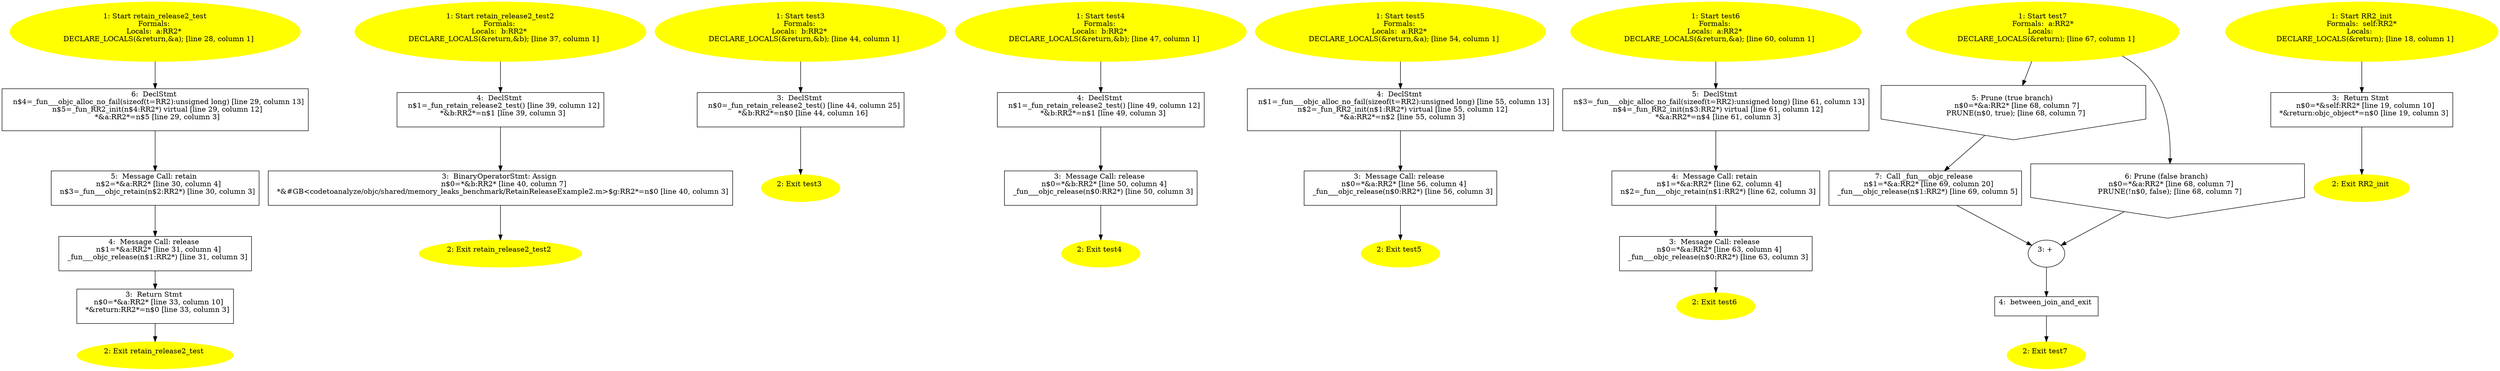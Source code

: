 /* @generated */
digraph iCFG {
"retain_release2_test.7ec6637f213ea568e9cee49c4a91f673_1" [label="1: Start retain_release2_test\nFormals: \nLocals:  a:RR2* \n   DECLARE_LOCALS(&return,&a); [line 28, column 1]\n " color=yellow style=filled]
	

	 "retain_release2_test.7ec6637f213ea568e9cee49c4a91f673_1" -> "retain_release2_test.7ec6637f213ea568e9cee49c4a91f673_6" ;
"retain_release2_test.7ec6637f213ea568e9cee49c4a91f673_2" [label="2: Exit retain_release2_test \n  " color=yellow style=filled]
	

"retain_release2_test.7ec6637f213ea568e9cee49c4a91f673_3" [label="3:  Return Stmt \n   n$0=*&a:RR2* [line 33, column 10]\n  *&return:RR2*=n$0 [line 33, column 3]\n " shape="box"]
	

	 "retain_release2_test.7ec6637f213ea568e9cee49c4a91f673_3" -> "retain_release2_test.7ec6637f213ea568e9cee49c4a91f673_2" ;
"retain_release2_test.7ec6637f213ea568e9cee49c4a91f673_4" [label="4:  Message Call: release \n   n$1=*&a:RR2* [line 31, column 4]\n  _fun___objc_release(n$1:RR2*) [line 31, column 3]\n " shape="box"]
	

	 "retain_release2_test.7ec6637f213ea568e9cee49c4a91f673_4" -> "retain_release2_test.7ec6637f213ea568e9cee49c4a91f673_3" ;
"retain_release2_test.7ec6637f213ea568e9cee49c4a91f673_5" [label="5:  Message Call: retain \n   n$2=*&a:RR2* [line 30, column 4]\n  n$3=_fun___objc_retain(n$2:RR2*) [line 30, column 3]\n " shape="box"]
	

	 "retain_release2_test.7ec6637f213ea568e9cee49c4a91f673_5" -> "retain_release2_test.7ec6637f213ea568e9cee49c4a91f673_4" ;
"retain_release2_test.7ec6637f213ea568e9cee49c4a91f673_6" [label="6:  DeclStmt \n   n$4=_fun___objc_alloc_no_fail(sizeof(t=RR2):unsigned long) [line 29, column 13]\n  n$5=_fun_RR2_init(n$4:RR2*) virtual [line 29, column 12]\n  *&a:RR2*=n$5 [line 29, column 3]\n " shape="box"]
	

	 "retain_release2_test.7ec6637f213ea568e9cee49c4a91f673_6" -> "retain_release2_test.7ec6637f213ea568e9cee49c4a91f673_5" ;
"retain_release2_test2.d890a0d9955e2ed8f58dd806f8d8d78c_1" [label="1: Start retain_release2_test2\nFormals: \nLocals:  b:RR2* \n   DECLARE_LOCALS(&return,&b); [line 37, column 1]\n " color=yellow style=filled]
	

	 "retain_release2_test2.d890a0d9955e2ed8f58dd806f8d8d78c_1" -> "retain_release2_test2.d890a0d9955e2ed8f58dd806f8d8d78c_4" ;
"retain_release2_test2.d890a0d9955e2ed8f58dd806f8d8d78c_2" [label="2: Exit retain_release2_test2 \n  " color=yellow style=filled]
	

"retain_release2_test2.d890a0d9955e2ed8f58dd806f8d8d78c_3" [label="3:  BinaryOperatorStmt: Assign \n   n$0=*&b:RR2* [line 40, column 7]\n  *&#GB<codetoanalyze/objc/shared/memory_leaks_benchmark/RetainReleaseExample2.m>$g:RR2*=n$0 [line 40, column 3]\n " shape="box"]
	

	 "retain_release2_test2.d890a0d9955e2ed8f58dd806f8d8d78c_3" -> "retain_release2_test2.d890a0d9955e2ed8f58dd806f8d8d78c_2" ;
"retain_release2_test2.d890a0d9955e2ed8f58dd806f8d8d78c_4" [label="4:  DeclStmt \n   n$1=_fun_retain_release2_test() [line 39, column 12]\n  *&b:RR2*=n$1 [line 39, column 3]\n " shape="box"]
	

	 "retain_release2_test2.d890a0d9955e2ed8f58dd806f8d8d78c_4" -> "retain_release2_test2.d890a0d9955e2ed8f58dd806f8d8d78c_3" ;
"test3.8ad8757baa8564dc136c1e07507f4a98_1" [label="1: Start test3\nFormals: \nLocals:  b:RR2* \n   DECLARE_LOCALS(&return,&b); [line 44, column 1]\n " color=yellow style=filled]
	

	 "test3.8ad8757baa8564dc136c1e07507f4a98_1" -> "test3.8ad8757baa8564dc136c1e07507f4a98_3" ;
"test3.8ad8757baa8564dc136c1e07507f4a98_2" [label="2: Exit test3 \n  " color=yellow style=filled]
	

"test3.8ad8757baa8564dc136c1e07507f4a98_3" [label="3:  DeclStmt \n   n$0=_fun_retain_release2_test() [line 44, column 25]\n  *&b:RR2*=n$0 [line 44, column 16]\n " shape="box"]
	

	 "test3.8ad8757baa8564dc136c1e07507f4a98_3" -> "test3.8ad8757baa8564dc136c1e07507f4a98_2" ;
"test4.86985e105f79b95d6bc918fb45ec7727_1" [label="1: Start test4\nFormals: \nLocals:  b:RR2* \n   DECLARE_LOCALS(&return,&b); [line 47, column 1]\n " color=yellow style=filled]
	

	 "test4.86985e105f79b95d6bc918fb45ec7727_1" -> "test4.86985e105f79b95d6bc918fb45ec7727_4" ;
"test4.86985e105f79b95d6bc918fb45ec7727_2" [label="2: Exit test4 \n  " color=yellow style=filled]
	

"test4.86985e105f79b95d6bc918fb45ec7727_3" [label="3:  Message Call: release \n   n$0=*&b:RR2* [line 50, column 4]\n  _fun___objc_release(n$0:RR2*) [line 50, column 3]\n " shape="box"]
	

	 "test4.86985e105f79b95d6bc918fb45ec7727_3" -> "test4.86985e105f79b95d6bc918fb45ec7727_2" ;
"test4.86985e105f79b95d6bc918fb45ec7727_4" [label="4:  DeclStmt \n   n$1=_fun_retain_release2_test() [line 49, column 12]\n  *&b:RR2*=n$1 [line 49, column 3]\n " shape="box"]
	

	 "test4.86985e105f79b95d6bc918fb45ec7727_4" -> "test4.86985e105f79b95d6bc918fb45ec7727_3" ;
"test5.e3d704f3542b44a621ebed70dc0efe13_1" [label="1: Start test5\nFormals: \nLocals:  a:RR2* \n   DECLARE_LOCALS(&return,&a); [line 54, column 1]\n " color=yellow style=filled]
	

	 "test5.e3d704f3542b44a621ebed70dc0efe13_1" -> "test5.e3d704f3542b44a621ebed70dc0efe13_4" ;
"test5.e3d704f3542b44a621ebed70dc0efe13_2" [label="2: Exit test5 \n  " color=yellow style=filled]
	

"test5.e3d704f3542b44a621ebed70dc0efe13_3" [label="3:  Message Call: release \n   n$0=*&a:RR2* [line 56, column 4]\n  _fun___objc_release(n$0:RR2*) [line 56, column 3]\n " shape="box"]
	

	 "test5.e3d704f3542b44a621ebed70dc0efe13_3" -> "test5.e3d704f3542b44a621ebed70dc0efe13_2" ;
"test5.e3d704f3542b44a621ebed70dc0efe13_4" [label="4:  DeclStmt \n   n$1=_fun___objc_alloc_no_fail(sizeof(t=RR2):unsigned long) [line 55, column 13]\n  n$2=_fun_RR2_init(n$1:RR2*) virtual [line 55, column 12]\n  *&a:RR2*=n$2 [line 55, column 3]\n " shape="box"]
	

	 "test5.e3d704f3542b44a621ebed70dc0efe13_4" -> "test5.e3d704f3542b44a621ebed70dc0efe13_3" ;
"test6.4cfad7076129962ee70c36839a1e3e15_1" [label="1: Start test6\nFormals: \nLocals:  a:RR2* \n   DECLARE_LOCALS(&return,&a); [line 60, column 1]\n " color=yellow style=filled]
	

	 "test6.4cfad7076129962ee70c36839a1e3e15_1" -> "test6.4cfad7076129962ee70c36839a1e3e15_5" ;
"test6.4cfad7076129962ee70c36839a1e3e15_2" [label="2: Exit test6 \n  " color=yellow style=filled]
	

"test6.4cfad7076129962ee70c36839a1e3e15_3" [label="3:  Message Call: release \n   n$0=*&a:RR2* [line 63, column 4]\n  _fun___objc_release(n$0:RR2*) [line 63, column 3]\n " shape="box"]
	

	 "test6.4cfad7076129962ee70c36839a1e3e15_3" -> "test6.4cfad7076129962ee70c36839a1e3e15_2" ;
"test6.4cfad7076129962ee70c36839a1e3e15_4" [label="4:  Message Call: retain \n   n$1=*&a:RR2* [line 62, column 4]\n  n$2=_fun___objc_retain(n$1:RR2*) [line 62, column 3]\n " shape="box"]
	

	 "test6.4cfad7076129962ee70c36839a1e3e15_4" -> "test6.4cfad7076129962ee70c36839a1e3e15_3" ;
"test6.4cfad7076129962ee70c36839a1e3e15_5" [label="5:  DeclStmt \n   n$3=_fun___objc_alloc_no_fail(sizeof(t=RR2):unsigned long) [line 61, column 13]\n  n$4=_fun_RR2_init(n$3:RR2*) virtual [line 61, column 12]\n  *&a:RR2*=n$4 [line 61, column 3]\n " shape="box"]
	

	 "test6.4cfad7076129962ee70c36839a1e3e15_5" -> "test6.4cfad7076129962ee70c36839a1e3e15_4" ;
"test7.b04083e53e242626595e2b8ea327e525_1" [label="1: Start test7\nFormals:  a:RR2*\nLocals:  \n   DECLARE_LOCALS(&return); [line 67, column 1]\n " color=yellow style=filled]
	

	 "test7.b04083e53e242626595e2b8ea327e525_1" -> "test7.b04083e53e242626595e2b8ea327e525_5" ;
	 "test7.b04083e53e242626595e2b8ea327e525_1" -> "test7.b04083e53e242626595e2b8ea327e525_6" ;
"test7.b04083e53e242626595e2b8ea327e525_2" [label="2: Exit test7 \n  " color=yellow style=filled]
	

"test7.b04083e53e242626595e2b8ea327e525_3" [label="3: + \n  " ]
	

	 "test7.b04083e53e242626595e2b8ea327e525_3" -> "test7.b04083e53e242626595e2b8ea327e525_4" ;
"test7.b04083e53e242626595e2b8ea327e525_4" [label="4:  between_join_and_exit \n  " shape="box"]
	

	 "test7.b04083e53e242626595e2b8ea327e525_4" -> "test7.b04083e53e242626595e2b8ea327e525_2" ;
"test7.b04083e53e242626595e2b8ea327e525_5" [label="5: Prune (true branch) \n   n$0=*&a:RR2* [line 68, column 7]\n  PRUNE(n$0, true); [line 68, column 7]\n " shape="invhouse"]
	

	 "test7.b04083e53e242626595e2b8ea327e525_5" -> "test7.b04083e53e242626595e2b8ea327e525_7" ;
"test7.b04083e53e242626595e2b8ea327e525_6" [label="6: Prune (false branch) \n   n$0=*&a:RR2* [line 68, column 7]\n  PRUNE(!n$0, false); [line 68, column 7]\n " shape="invhouse"]
	

	 "test7.b04083e53e242626595e2b8ea327e525_6" -> "test7.b04083e53e242626595e2b8ea327e525_3" ;
"test7.b04083e53e242626595e2b8ea327e525_7" [label="7:  Call _fun___objc_release \n   n$1=*&a:RR2* [line 69, column 20]\n  _fun___objc_release(n$1:RR2*) [line 69, column 5]\n " shape="box"]
	

	 "test7.b04083e53e242626595e2b8ea327e525_7" -> "test7.b04083e53e242626595e2b8ea327e525_3" ;
"init#RR2#instance.e62b6145f1458c552bb2d81e46e17a03_1" [label="1: Start RR2_init\nFormals:  self:RR2*\nLocals:  \n   DECLARE_LOCALS(&return); [line 18, column 1]\n " color=yellow style=filled]
	

	 "init#RR2#instance.e62b6145f1458c552bb2d81e46e17a03_1" -> "init#RR2#instance.e62b6145f1458c552bb2d81e46e17a03_3" ;
"init#RR2#instance.e62b6145f1458c552bb2d81e46e17a03_2" [label="2: Exit RR2_init \n  " color=yellow style=filled]
	

"init#RR2#instance.e62b6145f1458c552bb2d81e46e17a03_3" [label="3:  Return Stmt \n   n$0=*&self:RR2* [line 19, column 10]\n  *&return:objc_object*=n$0 [line 19, column 3]\n " shape="box"]
	

	 "init#RR2#instance.e62b6145f1458c552bb2d81e46e17a03_3" -> "init#RR2#instance.e62b6145f1458c552bb2d81e46e17a03_2" ;
}
